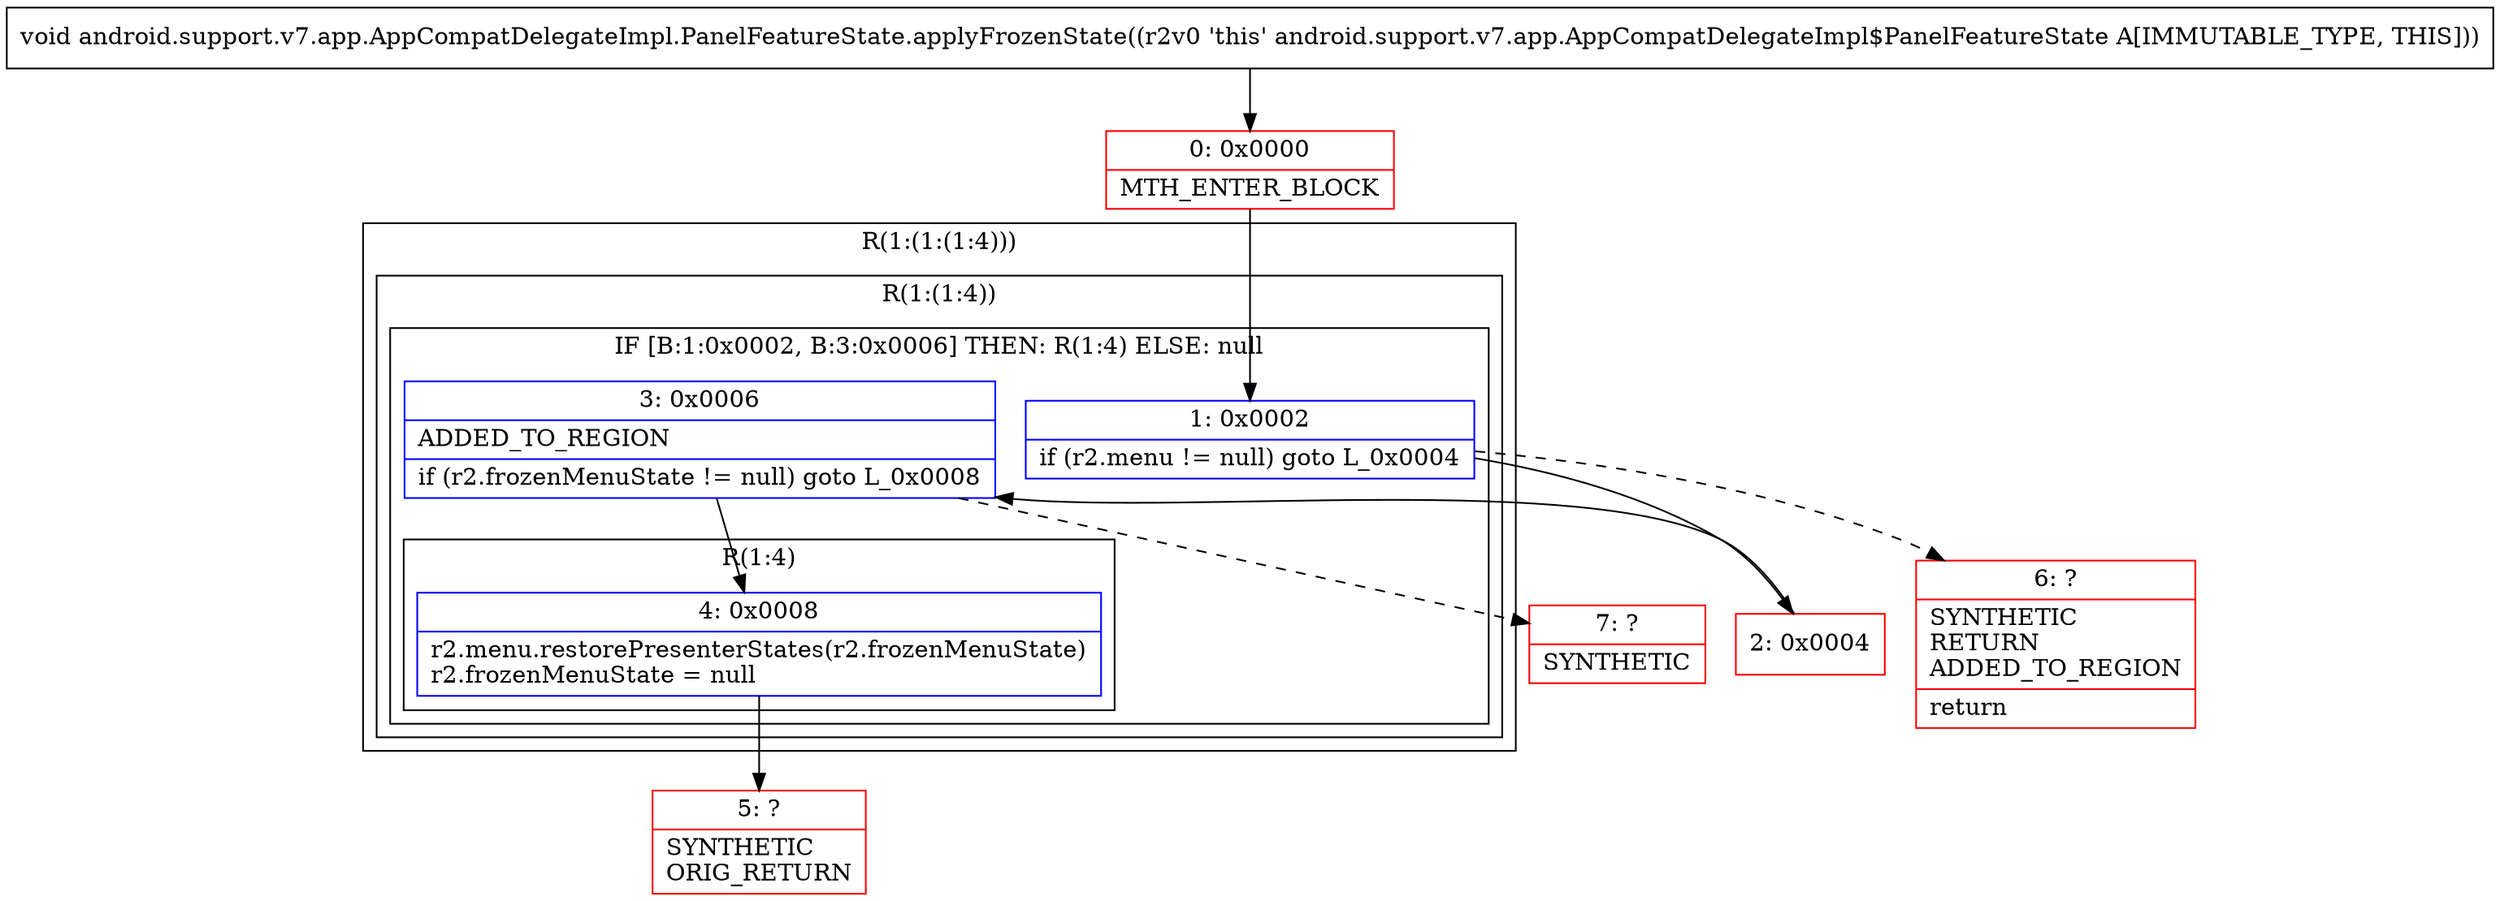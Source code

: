 digraph "CFG forandroid.support.v7.app.AppCompatDelegateImpl.PanelFeatureState.applyFrozenState()V" {
subgraph cluster_Region_764735301 {
label = "R(1:(1:(1:4)))";
node [shape=record,color=blue];
subgraph cluster_Region_1465242191 {
label = "R(1:(1:4))";
node [shape=record,color=blue];
subgraph cluster_IfRegion_891463292 {
label = "IF [B:1:0x0002, B:3:0x0006] THEN: R(1:4) ELSE: null";
node [shape=record,color=blue];
Node_1 [shape=record,label="{1\:\ 0x0002|if (r2.menu != null) goto L_0x0004\l}"];
Node_3 [shape=record,label="{3\:\ 0x0006|ADDED_TO_REGION\l|if (r2.frozenMenuState != null) goto L_0x0008\l}"];
subgraph cluster_Region_1358089839 {
label = "R(1:4)";
node [shape=record,color=blue];
Node_4 [shape=record,label="{4\:\ 0x0008|r2.menu.restorePresenterStates(r2.frozenMenuState)\lr2.frozenMenuState = null\l}"];
}
}
}
}
Node_0 [shape=record,color=red,label="{0\:\ 0x0000|MTH_ENTER_BLOCK\l}"];
Node_2 [shape=record,color=red,label="{2\:\ 0x0004}"];
Node_5 [shape=record,color=red,label="{5\:\ ?|SYNTHETIC\lORIG_RETURN\l}"];
Node_6 [shape=record,color=red,label="{6\:\ ?|SYNTHETIC\lRETURN\lADDED_TO_REGION\l|return\l}"];
Node_7 [shape=record,color=red,label="{7\:\ ?|SYNTHETIC\l}"];
MethodNode[shape=record,label="{void android.support.v7.app.AppCompatDelegateImpl.PanelFeatureState.applyFrozenState((r2v0 'this' android.support.v7.app.AppCompatDelegateImpl$PanelFeatureState A[IMMUTABLE_TYPE, THIS])) }"];
MethodNode -> Node_0;
Node_1 -> Node_2;
Node_1 -> Node_6[style=dashed];
Node_3 -> Node_4;
Node_3 -> Node_7[style=dashed];
Node_4 -> Node_5;
Node_0 -> Node_1;
Node_2 -> Node_3;
}

